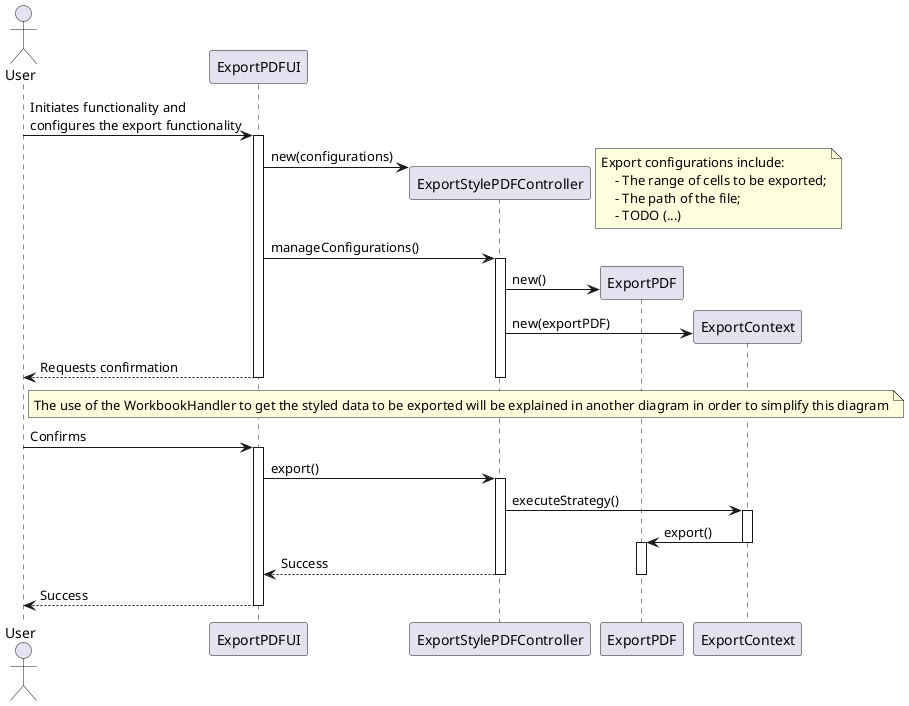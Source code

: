 @startuml us025_design_sd.png

actor User
participant ExportPDFUI as UI
participant ExportStylePDFController as Controller


User -> UI : Initiates functionality and \nconfigures the export functionality
activate UI
create Controller
UI -> Controller : new(configurations)
note right
    Export configurations include: 
        - The range of cells to be exported;
        - The path of the file;
        - TODO (...)
end note

UI -> Controller : manageConfigurations()
activate Controller
create ExportPDF
Controller -> ExportPDF : new()
create ExportContext
Controller -> ExportContext : new(exportPDF)
User <-- UI : Requests confirmation
deactivate Controller
deactivate UI

note right of User
    The use of the WorkbookHandler to get the styled data to be exported will be explained in another diagram in order to simplify this diagram
end note

User -> UI : Confirms
activate UI
UI -> Controller : export()
activate Controller
Controller -> ExportContext : executeStrategy()
activate ExportContext
ExportContext -> ExportPDF : export()
deactivate ExportContext
activate ExportPDF
UI <-- Controller : Success
deactivate ExportPDF
deactivate Controller
User <-- UI : Success
deactivate UI

@enduml us025_design_sd.png
